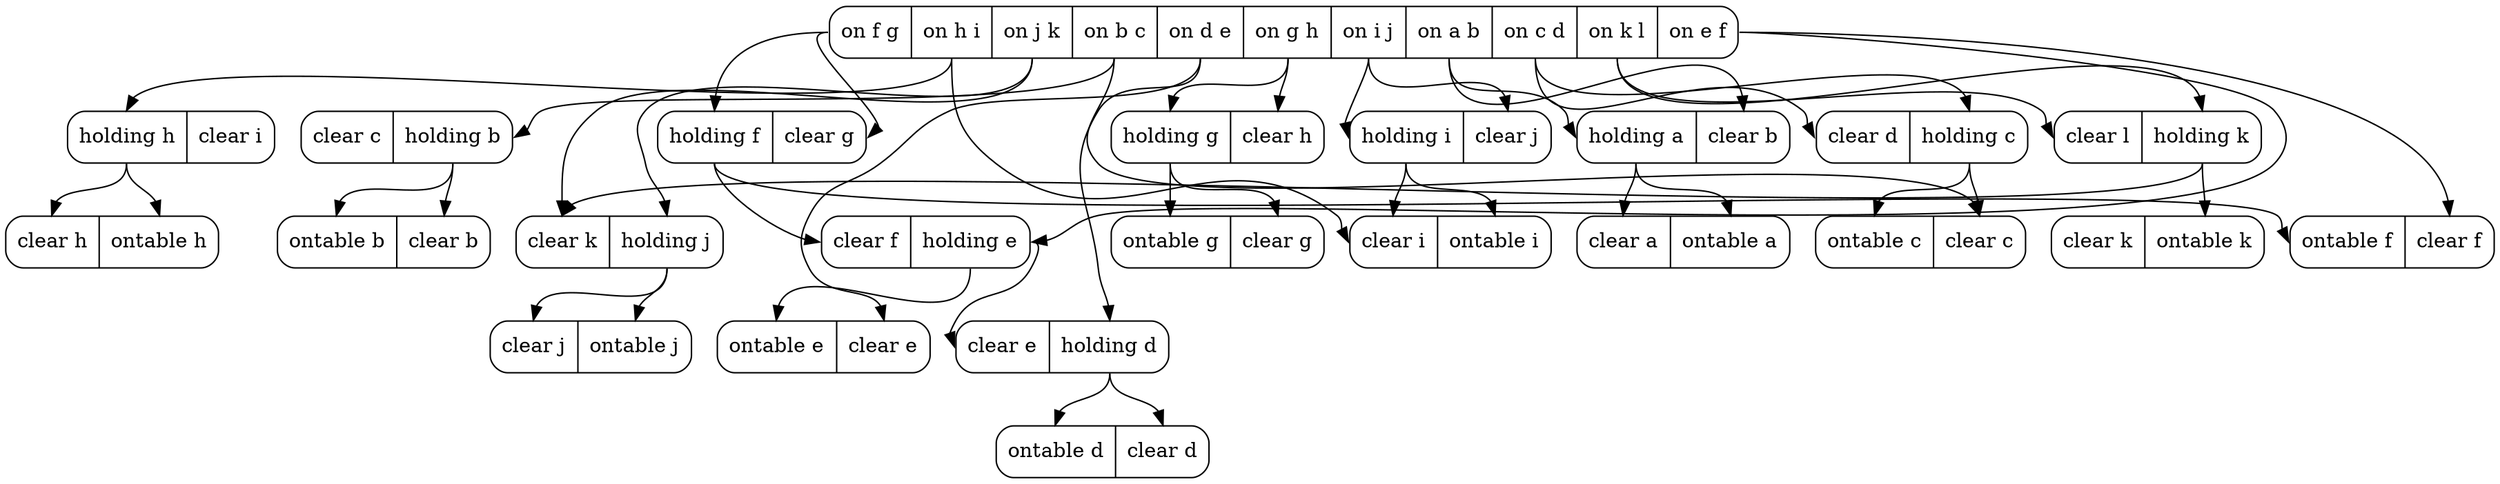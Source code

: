 digraph Tree {
	node [shape=Mrecord];
	 edge [style=solid, color=black];
struct0 [label="<onfg> on f g|<onhi> on h i|<onjk> on j k|<onbc> on b c|<onde> on d e|<ongh> on g h|<onij> on i j|<onab> on a b|<oncd> on c d|<onkl> on k l|<onef> on e f"];
struct1 [label="<ontablef> ontable f|<clearf> clear f"];
struct2 [label="<holdingf> holding f|<clearg> clear g"];
struct3 [label="<clearl> clear l|<holdingk> holding k"];
struct4 [label="<cleard> clear d|<holdingc> holding c"];
struct5 [label="<holdinga> holding a|<clearb> clear b"];
struct6 [label="<holdingi> holding i|<clearj> clear j"];
struct7 [label="<holdingg> holding g|<clearh> clear h"];
struct8 [label="<cleara> clear a|<ontablea> ontable a"];
struct9 [label="<ontabled> ontable d|<cleard> clear d"];
struct10 [label="<ontablee> ontable e|<cleare> clear e"];
struct11 [label="<ontableb> ontable b|<clearb> clear b"];
struct12 [label="<ontablec> ontable c|<clearc> clear c"];
struct13 [label="<clearh> clear h|<ontableh> ontable h"];
struct14 [label="<cleari> clear i|<ontablei> ontable i"];
struct15 [label="<ontableg> ontable g|<clearg> clear g"];
struct16 [label="<cleare> clear e|<holdingd> holding d"];
struct17 [label="<clearc> clear c|<holdingb> holding b"];
struct18 [label="<cleark> clear k|<holdingj> holding j"];
struct19 [label="<holdingh> holding h|<cleari> clear i"];
struct20 [label="<clearj> clear j|<ontablej> ontable j"];
struct21 [label="<cleark> clear k|<ontablek> ontable k"];
struct22 [label="<clearf> clear f|<holdinge> holding e"];
struct2:holdingf -> struct1:ontablef;
struct2:holdingf -> struct22:clearf;
struct0:onfg -> struct2:holdingf;
struct0:onfg -> struct2:clearg;
struct0:onkl -> struct3:clearl;
struct0:onkl -> struct3:holdingk;
struct0:oncd -> struct4:cleard;
struct0:oncd -> struct4:holdingc;
struct0:onab -> struct5:holdinga;
struct0:onab -> struct5:clearb;
struct0:onij -> struct6:holdingi;
struct0:onij -> struct6:clearj;
struct0:ongh -> struct7:holdingg;
struct0:ongh -> struct7:clearh;
struct5:holdinga -> struct8:cleara;
struct5:holdinga -> struct8:ontablea;
struct16:holdingd -> struct9:ontabled;
struct16:holdingd -> struct9:cleard;
struct22:holdinge -> struct10:ontablee;
struct22:holdinge -> struct16:cleare;
struct17:holdingb -> struct11:ontableb;
struct17:holdingb -> struct11:clearb;
struct4:holdingc -> struct12:ontablec;
struct4:holdingc -> struct12:clearc;
struct19:holdingh -> struct13:clearh;
struct19:holdingh -> struct13:ontableh;
struct6:holdingi -> struct14:cleari;
struct6:holdingi -> struct14:ontablei;
struct7:holdingg -> struct15:ontableg;
struct7:holdingg -> struct15:clearg;
struct0:onde -> struct10:cleare;
struct0:onde -> struct16:holdingd;
struct0:onbc -> struct12:clearc;
struct0:onbc -> struct17:holdingb;
struct0:onjk -> struct18:cleark;
struct0:onjk -> struct18:holdingj;
struct0:onhi -> struct19:holdingh;
struct0:onhi -> struct14:cleari;
struct18:holdingj -> struct20:clearj;
struct18:holdingj -> struct20:ontablej;
struct3:holdingk -> struct18:cleark;
struct3:holdingk -> struct21:ontablek;
struct0:onef -> struct1:clearf;
struct0:onef -> struct22:holdinge;
}

